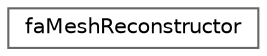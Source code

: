 digraph "Graphical Class Hierarchy"
{
 // LATEX_PDF_SIZE
  bgcolor="transparent";
  edge [fontname=Helvetica,fontsize=10,labelfontname=Helvetica,labelfontsize=10];
  node [fontname=Helvetica,fontsize=10,shape=box,height=0.2,width=0.4];
  rankdir="LR";
  Node0 [id="Node000000",label="faMeshReconstructor",height=0.2,width=0.4,color="grey40", fillcolor="white", style="filled",URL="$classFoam_1_1faMeshReconstructor.html",tooltip="A bare-bones reconstructor for finiteArea meshes when processor meshes are available (in parallel) bu..."];
}
